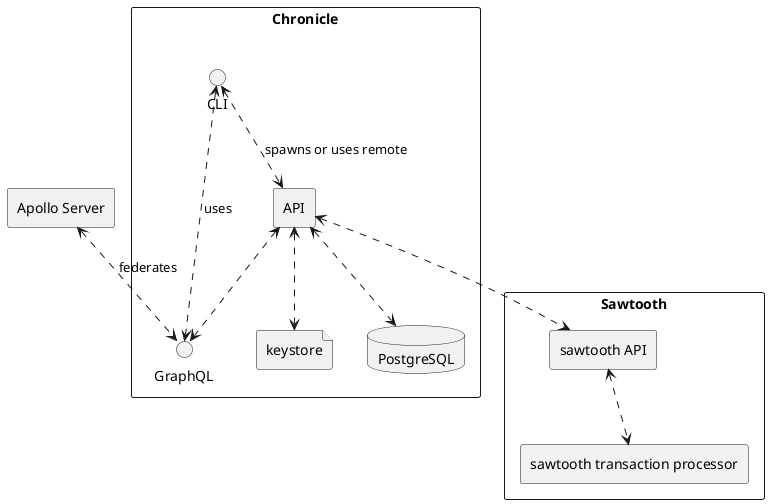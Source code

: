 @startuml
skinparam componentStyle rectangle


component "Chronicle" {
    database PostgreSQL

    file keystore

    () CLI

    [API]

    () GraphQL
}


component "Sawtooth" {
    [sawtooth API]

    [sawtooth transaction processor]
}

[Apollo Server]



[Apollo Server] <..> GraphQL: federates
CLI <..> API: spawns or uses remote
CLI <..> GraphQL: uses
[API] <..> GraphQL
[API] <..> PostgreSQL
[API] <..> keystore
[API] <..> [sawtooth API]

[sawtooth API] <..> [sawtooth transaction processor]

@enduml
